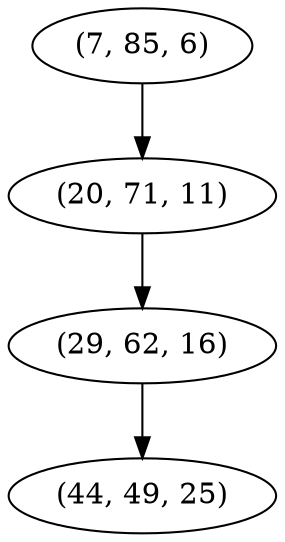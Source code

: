 digraph tree {
    "(7, 85, 6)";
    "(20, 71, 11)";
    "(29, 62, 16)";
    "(44, 49, 25)";
    "(7, 85, 6)" -> "(20, 71, 11)";
    "(20, 71, 11)" -> "(29, 62, 16)";
    "(29, 62, 16)" -> "(44, 49, 25)";
}
